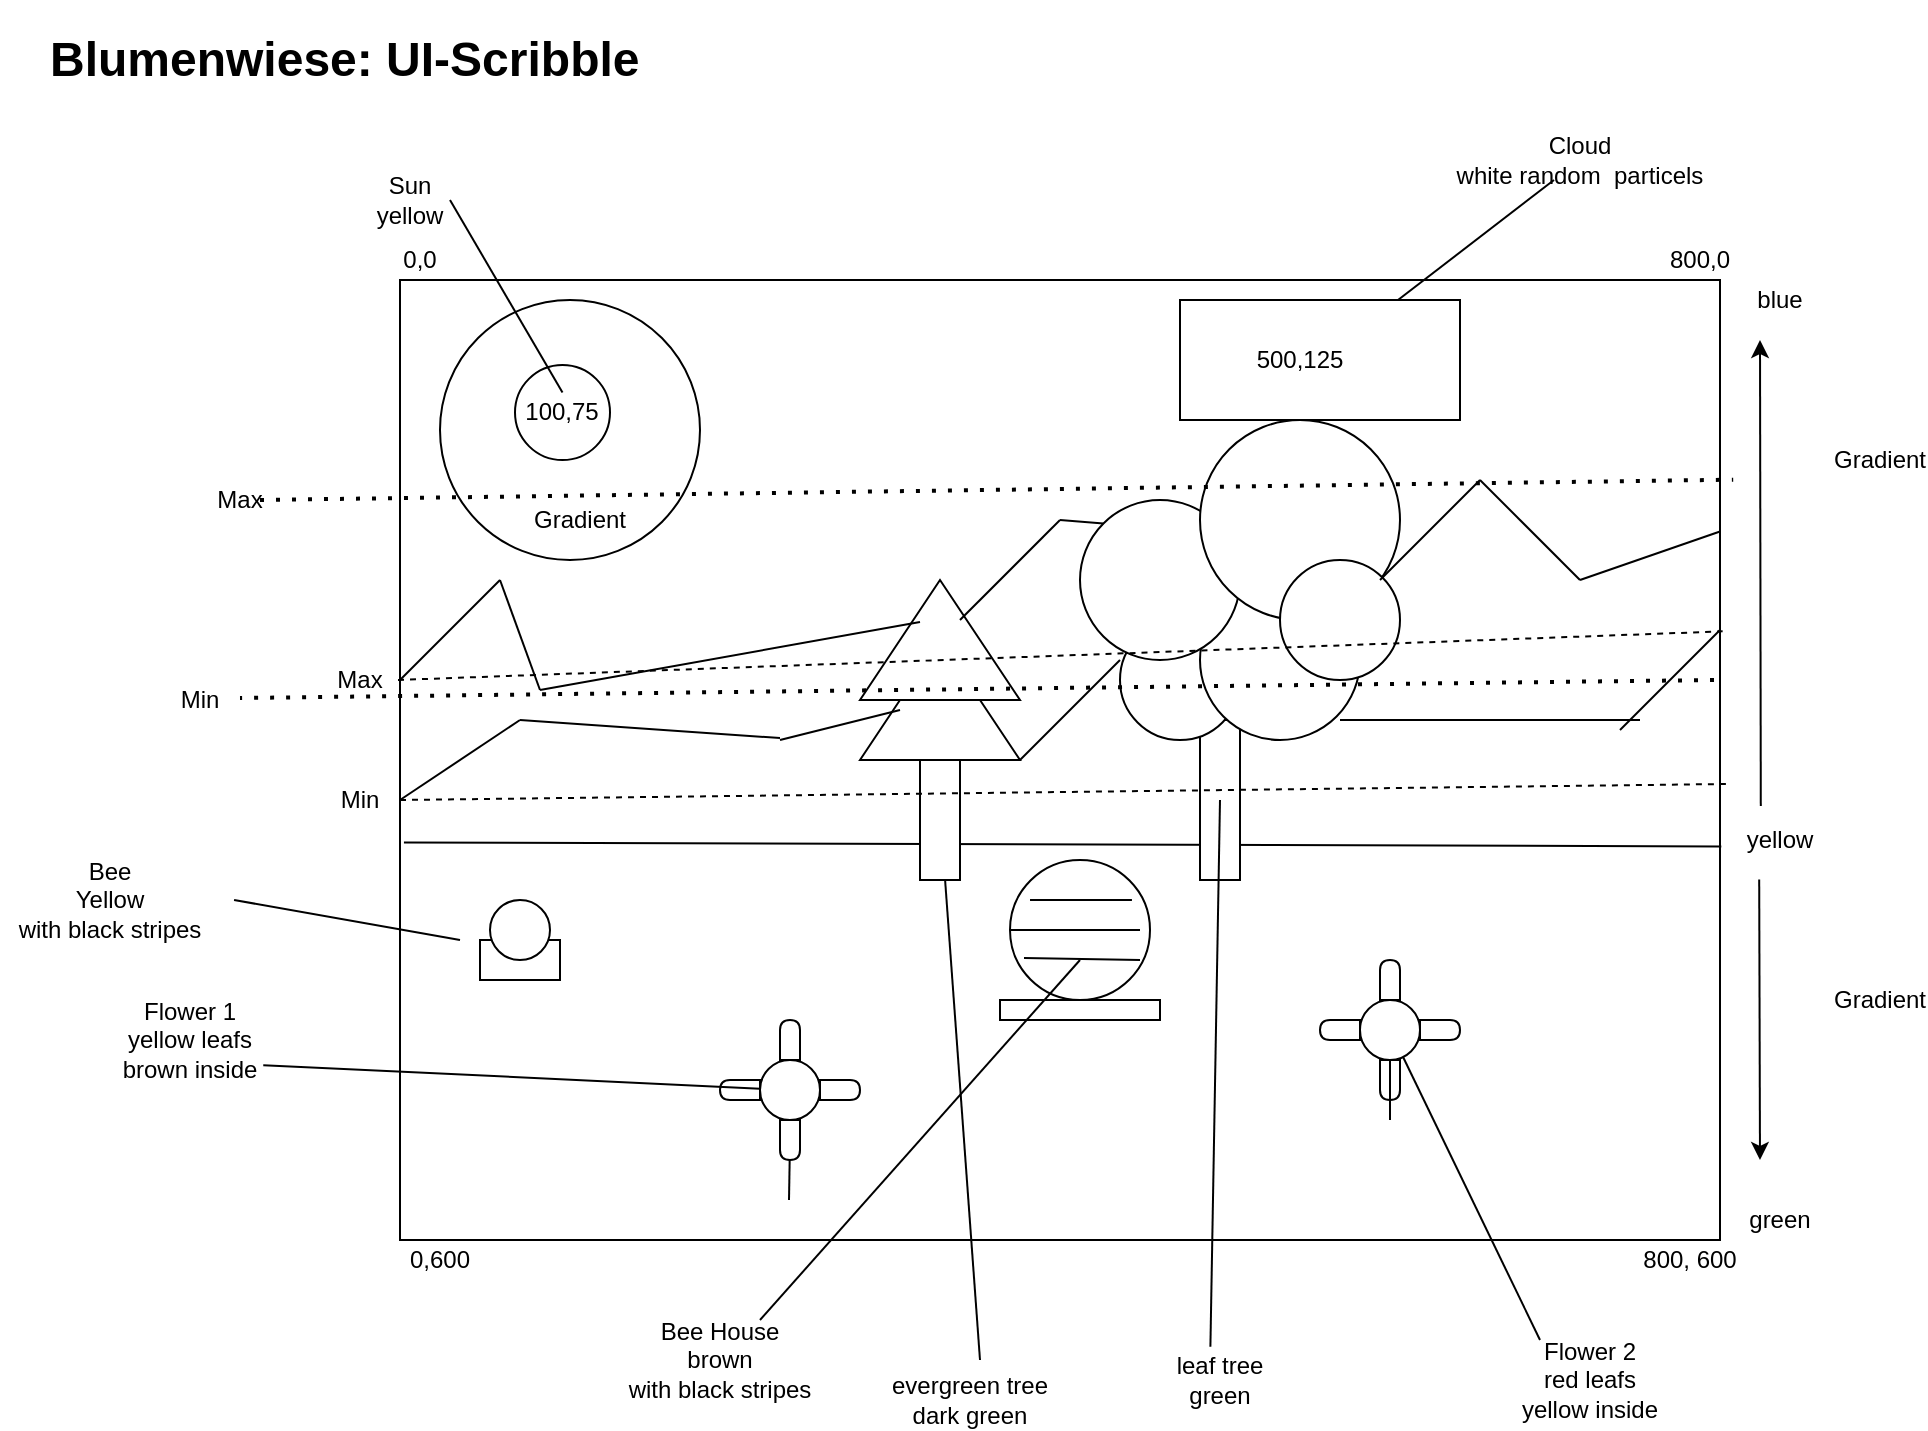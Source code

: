 <mxfile version="14.6.13" type="device"><diagram id="KpSGzYhsZklt5h2NudH-" name="Page-1"><mxGraphModel dx="1422" dy="794" grid="1" gridSize="10" guides="1" tooltips="1" connect="1" arrows="1" fold="1" page="1" pageScale="1" pageWidth="1169" pageHeight="827" math="0" shadow="0"><root><mxCell id="0"/><mxCell id="1" parent="0"/><mxCell id="JxwPPOs3jPRXK2-CZ4ef-1" value="" style="rounded=0;whiteSpace=wrap;html=1;" parent="1" vertex="1"><mxGeometry x="240" y="160" width="660" height="480" as="geometry"/></mxCell><mxCell id="JxwPPOs3jPRXK2-CZ4ef-3" value="&lt;h1&gt;Blumenwiese: UI-Scribble&lt;/h1&gt;" style="text;html=1;strokeColor=none;fillColor=none;spacing=5;spacingTop=-20;whiteSpace=wrap;overflow=hidden;rounded=0;" parent="1" vertex="1"><mxGeometry x="60" y="30" width="370" height="40" as="geometry"/></mxCell><mxCell id="JxwPPOs3jPRXK2-CZ4ef-4" value="" style="endArrow=none;html=1;exitX=0.003;exitY=0.586;exitDx=0;exitDy=0;exitPerimeter=0;entryX=1.001;entryY=0.59;entryDx=0;entryDy=0;entryPerimeter=0;" parent="1" source="JxwPPOs3jPRXK2-CZ4ef-1" target="JxwPPOs3jPRXK2-CZ4ef-1" edge="1"><mxGeometry width="50" height="50" relative="1" as="geometry"><mxPoint x="430" y="390" as="sourcePoint"/><mxPoint x="880" y="438" as="targetPoint"/></mxGeometry></mxCell><mxCell id="JxwPPOs3jPRXK2-CZ4ef-5" value="" style="rounded=0;whiteSpace=wrap;html=1;direction=south;" parent="1" vertex="1"><mxGeometry x="500" y="390" width="20" height="70" as="geometry"/></mxCell><mxCell id="JxwPPOs3jPRXK2-CZ4ef-6" value="" style="triangle;whiteSpace=wrap;html=1;direction=north;" parent="1" vertex="1"><mxGeometry x="470" y="340" width="80" height="60" as="geometry"/></mxCell><mxCell id="JxwPPOs3jPRXK2-CZ4ef-7" value="" style="triangle;whiteSpace=wrap;html=1;direction=north;" parent="1" vertex="1"><mxGeometry x="470" y="310" width="80" height="60" as="geometry"/></mxCell><mxCell id="JxwPPOs3jPRXK2-CZ4ef-8" value="" style="rounded=0;whiteSpace=wrap;html=1;direction=south;" parent="1" vertex="1"><mxGeometry x="640" y="380" width="20" height="80" as="geometry"/></mxCell><mxCell id="JxwPPOs3jPRXK2-CZ4ef-11" value="" style="ellipse;whiteSpace=wrap;html=1;aspect=fixed;" parent="1" vertex="1"><mxGeometry x="600" y="330" width="60" height="60" as="geometry"/></mxCell><mxCell id="JxwPPOs3jPRXK2-CZ4ef-12" value="" style="ellipse;whiteSpace=wrap;html=1;aspect=fixed;" parent="1" vertex="1"><mxGeometry x="640" y="310" width="80" height="80" as="geometry"/></mxCell><mxCell id="JxwPPOs3jPRXK2-CZ4ef-13" value="" style="ellipse;whiteSpace=wrap;html=1;aspect=fixed;" parent="1" vertex="1"><mxGeometry x="580" y="270" width="80" height="80" as="geometry"/></mxCell><mxCell id="JxwPPOs3jPRXK2-CZ4ef-14" value="" style="ellipse;whiteSpace=wrap;html=1;aspect=fixed;" parent="1" vertex="1"><mxGeometry x="640" y="230" width="100" height="100" as="geometry"/></mxCell><mxCell id="JxwPPOs3jPRXK2-CZ4ef-15" value="" style="ellipse;whiteSpace=wrap;html=1;aspect=fixed;" parent="1" vertex="1"><mxGeometry x="680" y="300" width="60" height="60" as="geometry"/></mxCell><mxCell id="JxwPPOs3jPRXK2-CZ4ef-16" value="" style="endArrow=none;html=1;" parent="1" edge="1"><mxGeometry width="50" height="50" relative="1" as="geometry"><mxPoint x="240" y="360" as="sourcePoint"/><mxPoint x="290" y="310" as="targetPoint"/></mxGeometry></mxCell><mxCell id="JxwPPOs3jPRXK2-CZ4ef-17" value="" style="endArrow=none;html=1;" parent="1" edge="1"><mxGeometry width="50" height="50" relative="1" as="geometry"><mxPoint x="310" y="365" as="sourcePoint"/><mxPoint x="290" y="310" as="targetPoint"/></mxGeometry></mxCell><mxCell id="JxwPPOs3jPRXK2-CZ4ef-18" value="" style="endArrow=none;html=1;" parent="1" edge="1"><mxGeometry width="50" height="50" relative="1" as="geometry"><mxPoint x="310" y="365" as="sourcePoint"/><mxPoint x="500" y="331" as="targetPoint"/></mxGeometry></mxCell><mxCell id="JxwPPOs3jPRXK2-CZ4ef-19" value="" style="endArrow=none;html=1;" parent="1" edge="1"><mxGeometry width="50" height="50" relative="1" as="geometry"><mxPoint x="520" y="330" as="sourcePoint"/><mxPoint x="570" y="280" as="targetPoint"/></mxGeometry></mxCell><mxCell id="JxwPPOs3jPRXK2-CZ4ef-20" value="" style="endArrow=none;html=1;entryX=0;entryY=0;entryDx=0;entryDy=0;" parent="1" target="JxwPPOs3jPRXK2-CZ4ef-13" edge="1"><mxGeometry width="50" height="50" relative="1" as="geometry"><mxPoint x="570" y="280" as="sourcePoint"/><mxPoint x="610" y="240" as="targetPoint"/></mxGeometry></mxCell><mxCell id="JxwPPOs3jPRXK2-CZ4ef-21" value="" style="endArrow=none;html=1;" parent="1" edge="1"><mxGeometry width="50" height="50" relative="1" as="geometry"><mxPoint x="730" y="310" as="sourcePoint"/><mxPoint x="780" y="260" as="targetPoint"/></mxGeometry></mxCell><mxCell id="JxwPPOs3jPRXK2-CZ4ef-22" value="" style="endArrow=none;html=1;" parent="1" edge="1"><mxGeometry width="50" height="50" relative="1" as="geometry"><mxPoint x="780" y="260" as="sourcePoint"/><mxPoint x="830" y="310" as="targetPoint"/></mxGeometry></mxCell><mxCell id="JxwPPOs3jPRXK2-CZ4ef-23" value="" style="endArrow=none;html=1;" parent="1" target="JxwPPOs3jPRXK2-CZ4ef-1" edge="1"><mxGeometry width="50" height="50" relative="1" as="geometry"><mxPoint x="830" y="310" as="sourcePoint"/><mxPoint x="880" y="310" as="targetPoint"/></mxGeometry></mxCell><mxCell id="JxwPPOs3jPRXK2-CZ4ef-24" value="" style="ellipse;whiteSpace=wrap;html=1;aspect=fixed;" parent="1" vertex="1"><mxGeometry x="290" y="200" width="60" height="60" as="geometry"/></mxCell><mxCell id="JxwPPOs3jPRXK2-CZ4ef-25" value="" style="ellipse;whiteSpace=wrap;html=1;aspect=fixed;" parent="1" vertex="1"><mxGeometry x="260" y="170" width="130" height="130" as="geometry"/></mxCell><mxCell id="JxwPPOs3jPRXK2-CZ4ef-26" value="" style="ellipse;whiteSpace=wrap;html=1;aspect=fixed;" parent="1" vertex="1"><mxGeometry x="297.5" y="202.5" width="47.5" height="47.5" as="geometry"/></mxCell><mxCell id="JxwPPOs3jPRXK2-CZ4ef-27" value="" style="rounded=0;whiteSpace=wrap;html=1;" parent="1" vertex="1"><mxGeometry x="630" y="170" width="140" height="60" as="geometry"/></mxCell><mxCell id="JxwPPOs3jPRXK2-CZ4ef-28" value="" style="endArrow=none;html=1;" parent="1" edge="1"><mxGeometry width="50" height="50" relative="1" as="geometry"><mxPoint x="550" y="400" as="sourcePoint"/><mxPoint x="600" y="350" as="targetPoint"/></mxGeometry></mxCell><mxCell id="JxwPPOs3jPRXK2-CZ4ef-29" value="" style="endArrow=none;html=1;" parent="1" edge="1"><mxGeometry width="50" height="50" relative="1" as="geometry"><mxPoint x="240" y="420" as="sourcePoint"/><mxPoint x="300" y="380" as="targetPoint"/></mxGeometry></mxCell><mxCell id="JxwPPOs3jPRXK2-CZ4ef-30" value="" style="endArrow=none;html=1;" parent="1" edge="1"><mxGeometry width="50" height="50" relative="1" as="geometry"><mxPoint x="300" y="380" as="sourcePoint"/><mxPoint x="430" y="389" as="targetPoint"/></mxGeometry></mxCell><mxCell id="JxwPPOs3jPRXK2-CZ4ef-31" value="" style="endArrow=none;html=1;" parent="1" edge="1"><mxGeometry width="50" height="50" relative="1" as="geometry"><mxPoint x="430" y="390" as="sourcePoint"/><mxPoint x="490" y="375" as="targetPoint"/></mxGeometry></mxCell><mxCell id="JxwPPOs3jPRXK2-CZ4ef-32" value="" style="endArrow=none;html=1;" parent="1" edge="1"><mxGeometry width="50" height="50" relative="1" as="geometry"><mxPoint x="850" y="385" as="sourcePoint"/><mxPoint x="900" y="335" as="targetPoint"/></mxGeometry></mxCell><mxCell id="JxwPPOs3jPRXK2-CZ4ef-38" value="" style="endArrow=none;html=1;" parent="1" edge="1"><mxGeometry width="50" height="50" relative="1" as="geometry"><mxPoint x="710" y="380" as="sourcePoint"/><mxPoint x="860" y="380" as="targetPoint"/></mxGeometry></mxCell><mxCell id="JxwPPOs3jPRXK2-CZ4ef-41" value="" style="endArrow=none;html=1;startArrow=none;" parent="1" source="JxwPPOs3jPRXK2-CZ4ef-47" edge="1"><mxGeometry width="50" height="50" relative="1" as="geometry"><mxPoint x="434.5" y="620" as="sourcePoint"/><mxPoint x="434.5" y="570" as="targetPoint"/></mxGeometry></mxCell><mxCell id="JxwPPOs3jPRXK2-CZ4ef-42" value="" style="ellipse;whiteSpace=wrap;html=1;aspect=fixed;" parent="1" vertex="1"><mxGeometry x="420" y="550" width="30" height="30" as="geometry"/></mxCell><mxCell id="JxwPPOs3jPRXK2-CZ4ef-43" value="" style="endArrow=none;html=1;entryX=0.5;entryY=1;entryDx=0;entryDy=0;startArrow=none;" parent="1" source="JxwPPOs3jPRXK2-CZ4ef-55" target="JxwPPOs3jPRXK2-CZ4ef-44" edge="1"><mxGeometry width="50" height="50" relative="1" as="geometry"><mxPoint x="735" y="580" as="sourcePoint"/><mxPoint x="740" y="550" as="targetPoint"/></mxGeometry></mxCell><mxCell id="JxwPPOs3jPRXK2-CZ4ef-44" value="" style="ellipse;whiteSpace=wrap;html=1;aspect=fixed;" parent="1" vertex="1"><mxGeometry x="720" y="520" width="30" height="30" as="geometry"/></mxCell><mxCell id="JxwPPOs3jPRXK2-CZ4ef-46" value="" style="shape=delay;whiteSpace=wrap;html=1;" parent="1" vertex="1"><mxGeometry x="450" y="560" width="20" height="10" as="geometry"/></mxCell><mxCell id="JxwPPOs3jPRXK2-CZ4ef-47" value="" style="shape=delay;whiteSpace=wrap;html=1;direction=south;" parent="1" vertex="1"><mxGeometry x="430" y="580" width="10" height="20" as="geometry"/></mxCell><mxCell id="JxwPPOs3jPRXK2-CZ4ef-48" value="" style="endArrow=none;html=1;" parent="1" target="JxwPPOs3jPRXK2-CZ4ef-47" edge="1"><mxGeometry width="50" height="50" relative="1" as="geometry"><mxPoint x="434.5" y="620" as="sourcePoint"/><mxPoint x="434.5" y="570" as="targetPoint"/></mxGeometry></mxCell><mxCell id="JxwPPOs3jPRXK2-CZ4ef-49" value="&lt;span style=&quot;color: rgba(0 , 0 , 0 , 0) ; font-family: monospace ; font-size: 0px&quot;&gt;%3CmxGraphModel%3E%3Croot%3E%3CmxCell%20id%3D%220%22%2F%3E%3CmxCell%20id%3D%221%22%20parent%3D%220%22%2F%3E%3CmxCell%20id%3D%222%22%20value%3D%22%22%20style%3D%22shape%3Ddelay%3BwhiteSpace%3Dwrap%3Bhtml%3D1%3B%22%20vertex%3D%221%22%20parent%3D%221%22%3E%3CmxGeometry%20x%3D%22450%22%20y%3D%22560%22%20width%3D%2220%22%20height%3D%2210%22%20as%3D%22geometry%22%2F%3E%3C%2FmxCell%3E%3C%2Froot%3E%3C%2FmxGraphModel%3E&lt;/span&gt;" style="shape=delay;whiteSpace=wrap;html=1;direction=west;" parent="1" vertex="1"><mxGeometry x="400" y="560" width="20" height="10" as="geometry"/></mxCell><mxCell id="JxwPPOs3jPRXK2-CZ4ef-51" value="" style="shape=delay;whiteSpace=wrap;html=1;direction=north;" parent="1" vertex="1"><mxGeometry x="430" y="530" width="10" height="20" as="geometry"/></mxCell><mxCell id="JxwPPOs3jPRXK2-CZ4ef-52" value="" style="shape=delay;whiteSpace=wrap;html=1;direction=north;" parent="1" vertex="1"><mxGeometry x="730" y="500" width="10" height="20" as="geometry"/></mxCell><mxCell id="JxwPPOs3jPRXK2-CZ4ef-53" value="" style="shape=delay;whiteSpace=wrap;html=1;direction=east;" parent="1" vertex="1"><mxGeometry x="750" y="530" width="20" height="10" as="geometry"/></mxCell><mxCell id="JxwPPOs3jPRXK2-CZ4ef-55" value="" style="shape=delay;whiteSpace=wrap;html=1;direction=south;" parent="1" vertex="1"><mxGeometry x="730" y="550" width="10" height="20" as="geometry"/></mxCell><mxCell id="JxwPPOs3jPRXK2-CZ4ef-57" value="" style="endArrow=none;html=1;entryX=0;entryY=0.5;entryDx=0;entryDy=0;" parent="1" target="JxwPPOs3jPRXK2-CZ4ef-55" edge="1"><mxGeometry width="50" height="50" relative="1" as="geometry"><mxPoint x="735" y="580" as="sourcePoint"/><mxPoint x="735" y="550" as="targetPoint"/></mxGeometry></mxCell><mxCell id="JxwPPOs3jPRXK2-CZ4ef-58" value="" style="shape=delay;whiteSpace=wrap;html=1;direction=west;" parent="1" vertex="1"><mxGeometry x="700" y="530" width="20" height="10" as="geometry"/></mxCell><mxCell id="JxwPPOs3jPRXK2-CZ4ef-59" value="500,125" style="text;html=1;strokeColor=none;fillColor=none;align=center;verticalAlign=middle;whiteSpace=wrap;rounded=0;" parent="1" vertex="1"><mxGeometry x="670" y="190" width="40" height="20" as="geometry"/></mxCell><mxCell id="JxwPPOs3jPRXK2-CZ4ef-60" value="100,75" style="text;html=1;strokeColor=none;fillColor=none;align=center;verticalAlign=middle;whiteSpace=wrap;rounded=0;" parent="1" vertex="1"><mxGeometry x="301.25" y="216.25" width="40" height="20" as="geometry"/></mxCell><mxCell id="JxwPPOs3jPRXK2-CZ4ef-61" value="blue" style="text;html=1;strokeColor=none;fillColor=none;align=center;verticalAlign=middle;whiteSpace=wrap;rounded=0;" parent="1" vertex="1"><mxGeometry x="910" y="160" width="40" height="20" as="geometry"/></mxCell><mxCell id="JxwPPOs3jPRXK2-CZ4ef-62" value="yellow" style="text;html=1;strokeColor=none;fillColor=none;align=center;verticalAlign=middle;whiteSpace=wrap;rounded=0;" parent="1" vertex="1"><mxGeometry x="910" y="430" width="40" height="20" as="geometry"/></mxCell><mxCell id="JxwPPOs3jPRXK2-CZ4ef-63" value="green" style="text;html=1;strokeColor=none;fillColor=none;align=center;verticalAlign=middle;whiteSpace=wrap;rounded=0;" parent="1" vertex="1"><mxGeometry x="910" y="620" width="40" height="20" as="geometry"/></mxCell><mxCell id="JxwPPOs3jPRXK2-CZ4ef-64" value="" style="endArrow=classic;html=1;exitX=0.26;exitY=-0.35;exitDx=0;exitDy=0;exitPerimeter=0;" parent="1" source="JxwPPOs3jPRXK2-CZ4ef-62" edge="1"><mxGeometry width="50" height="50" relative="1" as="geometry"><mxPoint x="910" y="430" as="sourcePoint"/><mxPoint x="920" y="190" as="targetPoint"/></mxGeometry></mxCell><mxCell id="JxwPPOs3jPRXK2-CZ4ef-65" value="" style="endArrow=classic;html=1;exitX=0.24;exitY=1.49;exitDx=0;exitDy=0;exitPerimeter=0;" parent="1" source="JxwPPOs3jPRXK2-CZ4ef-62" edge="1"><mxGeometry width="50" height="50" relative="1" as="geometry"><mxPoint x="910" y="510" as="sourcePoint"/><mxPoint x="920" y="600" as="targetPoint"/></mxGeometry></mxCell><mxCell id="JxwPPOs3jPRXK2-CZ4ef-66" value="Gradient" style="text;html=1;strokeColor=none;fillColor=none;align=center;verticalAlign=middle;whiteSpace=wrap;rounded=0;" parent="1" vertex="1"><mxGeometry x="960" y="240" width="40" height="20" as="geometry"/></mxCell><mxCell id="JxwPPOs3jPRXK2-CZ4ef-67" value="Gradient" style="text;html=1;strokeColor=none;fillColor=none;align=center;verticalAlign=middle;whiteSpace=wrap;rounded=0;" parent="1" vertex="1"><mxGeometry x="310" y="270" width="40" height="20" as="geometry"/></mxCell><mxCell id="JxwPPOs3jPRXK2-CZ4ef-68" value="" style="endArrow=none;dashed=1;html=1;entryX=1.005;entryY=0.525;entryDx=0;entryDy=0;entryPerimeter=0;" parent="1" target="JxwPPOs3jPRXK2-CZ4ef-1" edge="1"><mxGeometry width="50" height="50" relative="1" as="geometry"><mxPoint x="240" y="420" as="sourcePoint"/><mxPoint x="290" y="410" as="targetPoint"/></mxGeometry></mxCell><mxCell id="JxwPPOs3jPRXK2-CZ4ef-69" value="Min" style="text;html=1;strokeColor=none;fillColor=none;align=center;verticalAlign=middle;whiteSpace=wrap;rounded=0;" parent="1" vertex="1"><mxGeometry x="200" y="410" width="40" height="20" as="geometry"/></mxCell><mxCell id="JxwPPOs3jPRXK2-CZ4ef-70" value="Max" style="text;html=1;strokeColor=none;fillColor=none;align=center;verticalAlign=middle;whiteSpace=wrap;rounded=0;" parent="1" vertex="1"><mxGeometry x="200" y="350" width="40" height="20" as="geometry"/></mxCell><mxCell id="JxwPPOs3jPRXK2-CZ4ef-71" value="" style="endArrow=none;dashed=1;html=1;entryX=1.002;entryY=0.366;entryDx=0;entryDy=0;entryPerimeter=0;" parent="1" target="JxwPPOs3jPRXK2-CZ4ef-1" edge="1"><mxGeometry width="50" height="50" relative="1" as="geometry"><mxPoint x="239" y="360" as="sourcePoint"/><mxPoint x="290" y="360" as="targetPoint"/></mxGeometry></mxCell><mxCell id="JxwPPOs3jPRXK2-CZ4ef-75" value="" style="endArrow=none;dashed=1;html=1;dashPattern=1 3;strokeWidth=2;" parent="1" edge="1"><mxGeometry width="50" height="50" relative="1" as="geometry"><mxPoint x="897" y="360" as="sourcePoint"/><mxPoint x="160" y="369" as="targetPoint"/></mxGeometry></mxCell><mxCell id="JxwPPOs3jPRXK2-CZ4ef-76" value="Min" style="text;html=1;strokeColor=none;fillColor=none;align=center;verticalAlign=middle;whiteSpace=wrap;rounded=0;" parent="1" vertex="1"><mxGeometry x="120" y="360" width="40" height="20" as="geometry"/></mxCell><mxCell id="JxwPPOs3jPRXK2-CZ4ef-77" value="" style="endArrow=none;dashed=1;html=1;dashPattern=1 3;strokeWidth=2;entryX=1.01;entryY=0.208;entryDx=0;entryDy=0;entryPerimeter=0;" parent="1" target="JxwPPOs3jPRXK2-CZ4ef-1" edge="1"><mxGeometry width="50" height="50" relative="1" as="geometry"><mxPoint x="170" y="270" as="sourcePoint"/><mxPoint x="210" y="270" as="targetPoint"/></mxGeometry></mxCell><mxCell id="JxwPPOs3jPRXK2-CZ4ef-78" value="Max" style="text;html=1;strokeColor=none;fillColor=none;align=center;verticalAlign=middle;whiteSpace=wrap;rounded=0;" parent="1" vertex="1"><mxGeometry x="140" y="260" width="40" height="20" as="geometry"/></mxCell><mxCell id="JxwPPOs3jPRXK2-CZ4ef-79" value="" style="endArrow=none;html=1;" parent="1" source="JxwPPOs3jPRXK2-CZ4ef-27" target="JxwPPOs3jPRXK2-CZ4ef-80" edge="1"><mxGeometry width="50" height="50" relative="1" as="geometry"><mxPoint x="730" y="150" as="sourcePoint"/><mxPoint x="780" y="100" as="targetPoint"/></mxGeometry></mxCell><mxCell id="JxwPPOs3jPRXK2-CZ4ef-80" value="Cloud&lt;br&gt;white random&amp;nbsp; particels" style="text;html=1;strokeColor=none;fillColor=none;align=center;verticalAlign=middle;whiteSpace=wrap;rounded=0;" parent="1" vertex="1"><mxGeometry x="760" y="90" width="140" height="20" as="geometry"/></mxCell><mxCell id="JxwPPOs3jPRXK2-CZ4ef-81" value="Sun&lt;br&gt;yellow" style="text;html=1;strokeColor=none;fillColor=none;align=center;verticalAlign=middle;whiteSpace=wrap;rounded=0;" parent="1" vertex="1"><mxGeometry x="225" y="110" width="40" height="20" as="geometry"/></mxCell><mxCell id="JxwPPOs3jPRXK2-CZ4ef-82" value="" style="endArrow=none;html=1;entryX=1;entryY=0.5;entryDx=0;entryDy=0;exitX=0.5;exitY=0;exitDx=0;exitDy=0;" parent="1" source="JxwPPOs3jPRXK2-CZ4ef-60" target="JxwPPOs3jPRXK2-CZ4ef-81" edge="1"><mxGeometry width="50" height="50" relative="1" as="geometry"><mxPoint x="270" y="170" as="sourcePoint"/><mxPoint x="320" y="120" as="targetPoint"/></mxGeometry></mxCell><mxCell id="JxwPPOs3jPRXK2-CZ4ef-83" value="Flower 1&lt;br&gt;yellow leafs&lt;br&gt;brown inside" style="text;html=1;strokeColor=none;fillColor=none;align=center;verticalAlign=middle;whiteSpace=wrap;rounded=0;" parent="1" vertex="1"><mxGeometry x="90" y="530" width="90" height="20" as="geometry"/></mxCell><mxCell id="JxwPPOs3jPRXK2-CZ4ef-84" value="" style="endArrow=none;html=1;exitX=0.907;exitY=1.13;exitDx=0;exitDy=0;exitPerimeter=0;" parent="1" source="JxwPPOs3jPRXK2-CZ4ef-83" target="JxwPPOs3jPRXK2-CZ4ef-42" edge="1"><mxGeometry width="50" height="50" relative="1" as="geometry"><mxPoint x="170" y="570" as="sourcePoint"/><mxPoint x="220" y="520" as="targetPoint"/></mxGeometry></mxCell><mxCell id="JxwPPOs3jPRXK2-CZ4ef-85" value="Gradient" style="text;html=1;strokeColor=none;fillColor=none;align=center;verticalAlign=middle;whiteSpace=wrap;rounded=0;" parent="1" vertex="1"><mxGeometry x="960" y="510" width="40" height="20" as="geometry"/></mxCell><mxCell id="JxwPPOs3jPRXK2-CZ4ef-87" value="evergreen tree&lt;br&gt;dark green" style="text;html=1;strokeColor=none;fillColor=none;align=center;verticalAlign=middle;whiteSpace=wrap;rounded=0;" parent="1" vertex="1"><mxGeometry x="480" y="710" width="90" height="20" as="geometry"/></mxCell><mxCell id="JxwPPOs3jPRXK2-CZ4ef-88" value="" style="endArrow=none;html=1;" parent="1" target="JxwPPOs3jPRXK2-CZ4ef-5" edge="1"><mxGeometry width="50" height="50" relative="1" as="geometry"><mxPoint x="530" y="700" as="sourcePoint"/><mxPoint x="580" y="650" as="targetPoint"/></mxGeometry></mxCell><mxCell id="JxwPPOs3jPRXK2-CZ4ef-89" value="leaf tree&lt;br&gt;green" style="text;html=1;strokeColor=none;fillColor=none;align=center;verticalAlign=middle;whiteSpace=wrap;rounded=0;" parent="1" vertex="1"><mxGeometry x="620" y="700" width="60" height="20" as="geometry"/></mxCell><mxCell id="JxwPPOs3jPRXK2-CZ4ef-90" value="" style="endArrow=none;html=1;exitX=0.42;exitY=-0.33;exitDx=0;exitDy=0;exitPerimeter=0;" parent="1" source="JxwPPOs3jPRXK2-CZ4ef-89" edge="1"><mxGeometry width="50" height="50" relative="1" as="geometry"><mxPoint x="640" y="710" as="sourcePoint"/><mxPoint x="650" y="420" as="targetPoint"/></mxGeometry></mxCell><mxCell id="JxwPPOs3jPRXK2-CZ4ef-91" value="Flower 2&lt;br&gt;red leafs&lt;br&gt;yellow inside" style="text;html=1;strokeColor=none;fillColor=none;align=center;verticalAlign=middle;whiteSpace=wrap;rounded=0;" parent="1" vertex="1"><mxGeometry x="780" y="700" width="110" height="20" as="geometry"/></mxCell><mxCell id="JxwPPOs3jPRXK2-CZ4ef-93" value="" style="endArrow=none;html=1;" parent="1" target="JxwPPOs3jPRXK2-CZ4ef-44" edge="1"><mxGeometry width="50" height="50" relative="1" as="geometry"><mxPoint x="810" y="690" as="sourcePoint"/><mxPoint x="860" y="660" as="targetPoint"/></mxGeometry></mxCell><mxCell id="JxwPPOs3jPRXK2-CZ4ef-94" value="0,0" style="text;html=1;strokeColor=none;fillColor=none;align=center;verticalAlign=middle;whiteSpace=wrap;rounded=0;" parent="1" vertex="1"><mxGeometry x="230" y="140" width="40" height="20" as="geometry"/></mxCell><mxCell id="JxwPPOs3jPRXK2-CZ4ef-95" value="800,0" style="text;html=1;strokeColor=none;fillColor=none;align=center;verticalAlign=middle;whiteSpace=wrap;rounded=0;" parent="1" vertex="1"><mxGeometry x="870" y="140" width="40" height="20" as="geometry"/></mxCell><mxCell id="JxwPPOs3jPRXK2-CZ4ef-96" value="0,600" style="text;html=1;strokeColor=none;fillColor=none;align=center;verticalAlign=middle;whiteSpace=wrap;rounded=0;" parent="1" vertex="1"><mxGeometry x="240" y="640" width="40" height="20" as="geometry"/></mxCell><mxCell id="JxwPPOs3jPRXK2-CZ4ef-97" value="800, 600" style="text;html=1;strokeColor=none;fillColor=none;align=center;verticalAlign=middle;whiteSpace=wrap;rounded=0;" parent="1" vertex="1"><mxGeometry x="860" y="640" width="50" height="20" as="geometry"/></mxCell><mxCell id="Gcwix6xjC1GQXY3fklz8-3" value="" style="rounded=0;whiteSpace=wrap;html=1;" vertex="1" parent="1"><mxGeometry x="540" y="520" width="80" height="10" as="geometry"/></mxCell><mxCell id="Gcwix6xjC1GQXY3fklz8-5" value="" style="ellipse;whiteSpace=wrap;html=1;aspect=fixed;" vertex="1" parent="1"><mxGeometry x="545" y="450" width="70" height="70" as="geometry"/></mxCell><mxCell id="Gcwix6xjC1GQXY3fklz8-6" value="" style="endArrow=none;html=1;entryX=0;entryY=0.5;entryDx=0;entryDy=0;" edge="1" parent="1" target="Gcwix6xjC1GQXY3fklz8-5"><mxGeometry width="50" height="50" relative="1" as="geometry"><mxPoint x="610" y="485" as="sourcePoint"/><mxPoint x="610" y="500" as="targetPoint"/></mxGeometry></mxCell><mxCell id="Gcwix6xjC1GQXY3fklz8-7" value="" style="endArrow=none;html=1;exitX=0.1;exitY=0.7;exitDx=0;exitDy=0;exitPerimeter=0;" edge="1" parent="1" source="Gcwix6xjC1GQXY3fklz8-5"><mxGeometry width="50" height="50" relative="1" as="geometry"><mxPoint x="560" y="550" as="sourcePoint"/><mxPoint x="610" y="500" as="targetPoint"/></mxGeometry></mxCell><mxCell id="Gcwix6xjC1GQXY3fklz8-8" value="" style="endArrow=none;html=1;exitX=0.143;exitY=0.286;exitDx=0;exitDy=0;exitPerimeter=0;entryX=0.871;entryY=0.286;entryDx=0;entryDy=0;entryPerimeter=0;" edge="1" parent="1" source="Gcwix6xjC1GQXY3fklz8-5" target="Gcwix6xjC1GQXY3fklz8-5"><mxGeometry width="50" height="50" relative="1" as="geometry"><mxPoint x="560" y="550" as="sourcePoint"/><mxPoint x="610" y="500" as="targetPoint"/></mxGeometry></mxCell><mxCell id="Gcwix6xjC1GQXY3fklz8-10" value="Bee House&lt;br&gt;brown&lt;br&gt;with black stripes" style="text;html=1;strokeColor=none;fillColor=none;align=center;verticalAlign=middle;whiteSpace=wrap;rounded=0;" vertex="1" parent="1"><mxGeometry x="340" y="690" width="120" height="20" as="geometry"/></mxCell><mxCell id="Gcwix6xjC1GQXY3fklz8-12" value="" style="endArrow=none;html=1;" edge="1" parent="1"><mxGeometry width="50" height="50" relative="1" as="geometry"><mxPoint x="420" y="680" as="sourcePoint"/><mxPoint x="580" y="500" as="targetPoint"/></mxGeometry></mxCell><mxCell id="Gcwix6xjC1GQXY3fklz8-13" value="" style="rounded=0;whiteSpace=wrap;html=1;" vertex="1" parent="1"><mxGeometry x="280" y="490" width="40" height="20" as="geometry"/></mxCell><mxCell id="Gcwix6xjC1GQXY3fklz8-14" value="" style="ellipse;whiteSpace=wrap;html=1;aspect=fixed;" vertex="1" parent="1"><mxGeometry x="285" y="470" width="30" height="30" as="geometry"/></mxCell><mxCell id="Gcwix6xjC1GQXY3fklz8-15" value="Bee&lt;br&gt;Yellow&lt;br&gt;with black stripes" style="text;html=1;strokeColor=none;fillColor=none;align=center;verticalAlign=middle;whiteSpace=wrap;rounded=0;" vertex="1" parent="1"><mxGeometry x="40" y="460" width="110" height="20" as="geometry"/></mxCell><mxCell id="Gcwix6xjC1GQXY3fklz8-16" value="" style="endArrow=none;html=1;exitX=1.064;exitY=0.5;exitDx=0;exitDy=0;exitPerimeter=0;" edge="1" parent="1" source="Gcwix6xjC1GQXY3fklz8-15"><mxGeometry width="50" height="50" relative="1" as="geometry"><mxPoint x="180" y="520" as="sourcePoint"/><mxPoint x="270" y="490" as="targetPoint"/></mxGeometry></mxCell></root></mxGraphModel></diagram></mxfile>